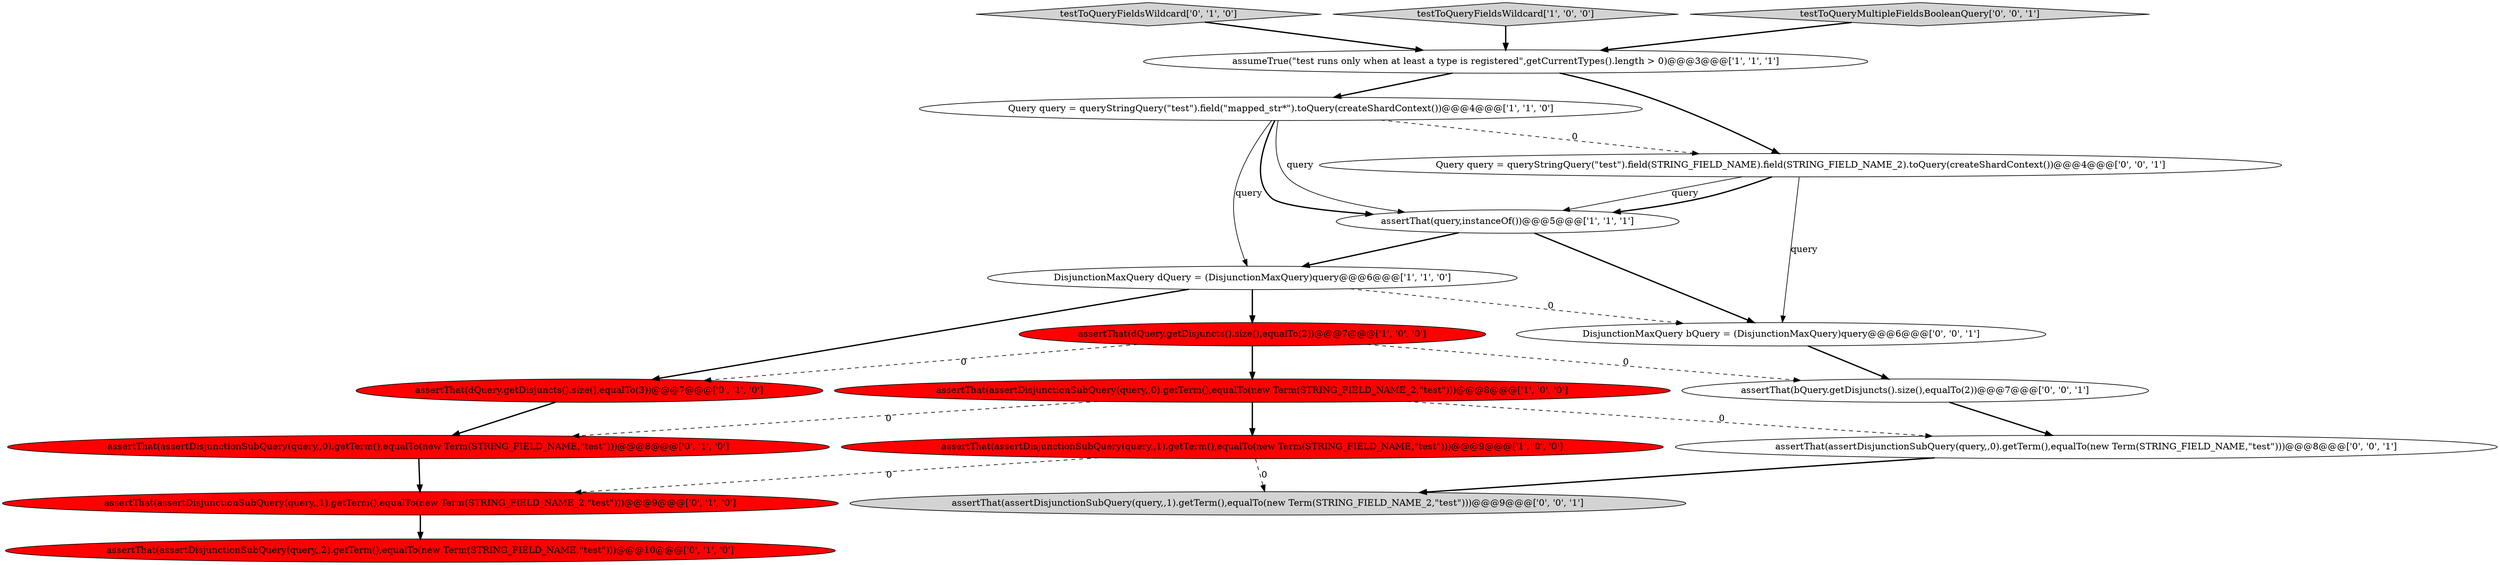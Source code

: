 digraph {
6 [style = filled, label = "assertThat(assertDisjunctionSubQuery(query,,1).getTerm(),equalTo(new Term(STRING_FIELD_NAME,\"test\")))@@@9@@@['1', '0', '0']", fillcolor = red, shape = ellipse image = "AAA1AAABBB1BBB"];
8 [style = filled, label = "assertThat(assertDisjunctionSubQuery(query,,2).getTerm(),equalTo(new Term(STRING_FIELD_NAME,\"test\")))@@@10@@@['0', '1', '0']", fillcolor = red, shape = ellipse image = "AAA1AAABBB2BBB"];
10 [style = filled, label = "testToQueryFieldsWildcard['0', '1', '0']", fillcolor = lightgray, shape = diamond image = "AAA0AAABBB2BBB"];
15 [style = filled, label = "assertThat(bQuery.getDisjuncts().size(),equalTo(2))@@@7@@@['0', '0', '1']", fillcolor = white, shape = ellipse image = "AAA0AAABBB3BBB"];
7 [style = filled, label = "Query query = queryStringQuery(\"test\").field(\"mapped_str*\").toQuery(createShardContext())@@@4@@@['1', '1', '0']", fillcolor = white, shape = ellipse image = "AAA0AAABBB1BBB"];
9 [style = filled, label = "assertThat(assertDisjunctionSubQuery(query,,0).getTerm(),equalTo(new Term(STRING_FIELD_NAME,\"test\")))@@@8@@@['0', '1', '0']", fillcolor = red, shape = ellipse image = "AAA1AAABBB2BBB"];
1 [style = filled, label = "assertThat(assertDisjunctionSubQuery(query,,0).getTerm(),equalTo(new Term(STRING_FIELD_NAME_2,\"test\")))@@@8@@@['1', '0', '0']", fillcolor = red, shape = ellipse image = "AAA1AAABBB1BBB"];
3 [style = filled, label = "testToQueryFieldsWildcard['1', '0', '0']", fillcolor = lightgray, shape = diamond image = "AAA0AAABBB1BBB"];
13 [style = filled, label = "Query query = queryStringQuery(\"test\").field(STRING_FIELD_NAME).field(STRING_FIELD_NAME_2).toQuery(createShardContext())@@@4@@@['0', '0', '1']", fillcolor = white, shape = ellipse image = "AAA0AAABBB3BBB"];
2 [style = filled, label = "DisjunctionMaxQuery dQuery = (DisjunctionMaxQuery)query@@@6@@@['1', '1', '0']", fillcolor = white, shape = ellipse image = "AAA0AAABBB1BBB"];
11 [style = filled, label = "assertThat(assertDisjunctionSubQuery(query,,1).getTerm(),equalTo(new Term(STRING_FIELD_NAME_2,\"test\")))@@@9@@@['0', '1', '0']", fillcolor = red, shape = ellipse image = "AAA1AAABBB2BBB"];
0 [style = filled, label = "assertThat(query,instanceOf())@@@5@@@['1', '1', '1']", fillcolor = white, shape = ellipse image = "AAA0AAABBB1BBB"];
12 [style = filled, label = "assertThat(dQuery.getDisjuncts().size(),equalTo(3))@@@7@@@['0', '1', '0']", fillcolor = red, shape = ellipse image = "AAA1AAABBB2BBB"];
16 [style = filled, label = "testToQueryMultipleFieldsBooleanQuery['0', '0', '1']", fillcolor = lightgray, shape = diamond image = "AAA0AAABBB3BBB"];
17 [style = filled, label = "DisjunctionMaxQuery bQuery = (DisjunctionMaxQuery)query@@@6@@@['0', '0', '1']", fillcolor = white, shape = ellipse image = "AAA0AAABBB3BBB"];
5 [style = filled, label = "assertThat(dQuery.getDisjuncts().size(),equalTo(2))@@@7@@@['1', '0', '0']", fillcolor = red, shape = ellipse image = "AAA1AAABBB1BBB"];
18 [style = filled, label = "assertThat(assertDisjunctionSubQuery(query,,0).getTerm(),equalTo(new Term(STRING_FIELD_NAME,\"test\")))@@@8@@@['0', '0', '1']", fillcolor = white, shape = ellipse image = "AAA0AAABBB3BBB"];
4 [style = filled, label = "assumeTrue(\"test runs only when at least a type is registered\",getCurrentTypes().length > 0)@@@3@@@['1', '1', '1']", fillcolor = white, shape = ellipse image = "AAA0AAABBB1BBB"];
14 [style = filled, label = "assertThat(assertDisjunctionSubQuery(query,,1).getTerm(),equalTo(new Term(STRING_FIELD_NAME_2,\"test\")))@@@9@@@['0', '0', '1']", fillcolor = lightgray, shape = ellipse image = "AAA0AAABBB3BBB"];
2->5 [style = bold, label=""];
5->12 [style = dashed, label="0"];
9->11 [style = bold, label=""];
0->17 [style = bold, label=""];
4->13 [style = bold, label=""];
0->2 [style = bold, label=""];
6->11 [style = dashed, label="0"];
1->9 [style = dashed, label="0"];
7->0 [style = bold, label=""];
1->18 [style = dashed, label="0"];
6->14 [style = dashed, label="0"];
12->9 [style = bold, label=""];
2->17 [style = dashed, label="0"];
3->4 [style = bold, label=""];
15->18 [style = bold, label=""];
4->7 [style = bold, label=""];
2->12 [style = bold, label=""];
5->1 [style = bold, label=""];
7->2 [style = solid, label="query"];
1->6 [style = bold, label=""];
17->15 [style = bold, label=""];
13->17 [style = solid, label="query"];
10->4 [style = bold, label=""];
7->13 [style = dashed, label="0"];
11->8 [style = bold, label=""];
13->0 [style = solid, label="query"];
16->4 [style = bold, label=""];
5->15 [style = dashed, label="0"];
18->14 [style = bold, label=""];
7->0 [style = solid, label="query"];
13->0 [style = bold, label=""];
}
